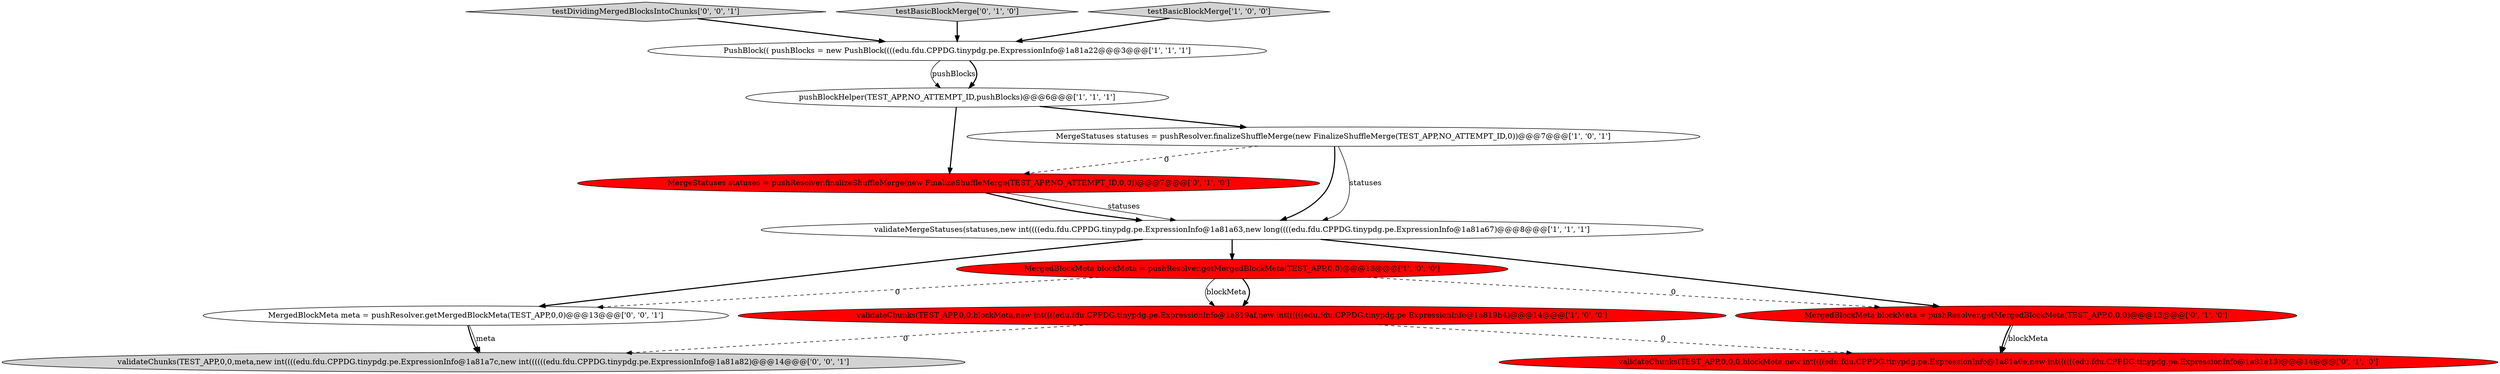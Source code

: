 digraph {
12 [style = filled, label = "testDividingMergedBlocksIntoChunks['0', '0', '1']", fillcolor = lightgray, shape = diamond image = "AAA0AAABBB3BBB"];
1 [style = filled, label = "MergedBlockMeta blockMeta = pushResolver.getMergedBlockMeta(TEST_APP,0,0)@@@13@@@['1', '0', '0']", fillcolor = red, shape = ellipse image = "AAA1AAABBB1BBB"];
5 [style = filled, label = "pushBlockHelper(TEST_APP,NO_ATTEMPT_ID,pushBlocks)@@@6@@@['1', '1', '1']", fillcolor = white, shape = ellipse image = "AAA0AAABBB1BBB"];
9 [style = filled, label = "testBasicBlockMerge['0', '1', '0']", fillcolor = lightgray, shape = diamond image = "AAA0AAABBB2BBB"];
3 [style = filled, label = "validateChunks(TEST_APP,0,0,blockMeta,new int((((edu.fdu.CPPDG.tinypdg.pe.ExpressionInfo@1a819af,new int((((((edu.fdu.CPPDG.tinypdg.pe.ExpressionInfo@1a819b4)@@@14@@@['1', '0', '0']", fillcolor = red, shape = ellipse image = "AAA1AAABBB1BBB"];
4 [style = filled, label = "validateMergeStatuses(statuses,new int((((edu.fdu.CPPDG.tinypdg.pe.ExpressionInfo@1a81a63,new long((((edu.fdu.CPPDG.tinypdg.pe.ExpressionInfo@1a81a67)@@@8@@@['1', '1', '1']", fillcolor = white, shape = ellipse image = "AAA0AAABBB1BBB"];
8 [style = filled, label = "MergeStatuses statuses = pushResolver.finalizeShuffleMerge(new FinalizeShuffleMerge(TEST_APP,NO_ATTEMPT_ID,0,0))@@@7@@@['0', '1', '0']", fillcolor = red, shape = ellipse image = "AAA1AAABBB2BBB"];
11 [style = filled, label = "validateChunks(TEST_APP,0,0,meta,new int((((edu.fdu.CPPDG.tinypdg.pe.ExpressionInfo@1a81a7c,new int((((((edu.fdu.CPPDG.tinypdg.pe.ExpressionInfo@1a81a82)@@@14@@@['0', '0', '1']", fillcolor = lightgray, shape = ellipse image = "AAA0AAABBB3BBB"];
10 [style = filled, label = "validateChunks(TEST_APP,0,0,0,blockMeta,new int((((edu.fdu.CPPDG.tinypdg.pe.ExpressionInfo@1a81a0e,new int((((((edu.fdu.CPPDG.tinypdg.pe.ExpressionInfo@1a81a13)@@@14@@@['0', '1', '0']", fillcolor = red, shape = ellipse image = "AAA1AAABBB2BBB"];
2 [style = filled, label = "testBasicBlockMerge['1', '0', '0']", fillcolor = lightgray, shape = diamond image = "AAA0AAABBB1BBB"];
13 [style = filled, label = "MergedBlockMeta meta = pushResolver.getMergedBlockMeta(TEST_APP,0,0)@@@13@@@['0', '0', '1']", fillcolor = white, shape = ellipse image = "AAA0AAABBB3BBB"];
6 [style = filled, label = "MergeStatuses statuses = pushResolver.finalizeShuffleMerge(new FinalizeShuffleMerge(TEST_APP,NO_ATTEMPT_ID,0))@@@7@@@['1', '0', '1']", fillcolor = white, shape = ellipse image = "AAA0AAABBB1BBB"];
7 [style = filled, label = "MergedBlockMeta blockMeta = pushResolver.getMergedBlockMeta(TEST_APP,0,0,0)@@@13@@@['0', '1', '0']", fillcolor = red, shape = ellipse image = "AAA1AAABBB2BBB"];
0 [style = filled, label = "PushBlock(( pushBlocks = new PushBlock((((edu.fdu.CPPDG.tinypdg.pe.ExpressionInfo@1a81a22@@@3@@@['1', '1', '1']", fillcolor = white, shape = ellipse image = "AAA0AAABBB1BBB"];
5->8 [style = bold, label=""];
6->4 [style = solid, label="statuses"];
6->8 [style = dashed, label="0"];
9->0 [style = bold, label=""];
7->10 [style = bold, label=""];
4->13 [style = bold, label=""];
1->3 [style = bold, label=""];
7->10 [style = solid, label="blockMeta"];
13->11 [style = solid, label="meta"];
12->0 [style = bold, label=""];
13->11 [style = bold, label=""];
4->7 [style = bold, label=""];
8->4 [style = solid, label="statuses"];
1->13 [style = dashed, label="0"];
1->3 [style = solid, label="blockMeta"];
6->4 [style = bold, label=""];
2->0 [style = bold, label=""];
5->6 [style = bold, label=""];
0->5 [style = solid, label="pushBlocks"];
4->1 [style = bold, label=""];
3->10 [style = dashed, label="0"];
8->4 [style = bold, label=""];
1->7 [style = dashed, label="0"];
3->11 [style = dashed, label="0"];
0->5 [style = bold, label=""];
}
